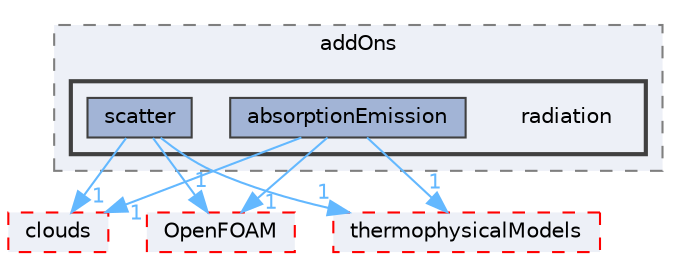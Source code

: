 digraph "src/lagrangian/intermediate/submodels/addOns/radiation"
{
 // LATEX_PDF_SIZE
  bgcolor="transparent";
  edge [fontname=Helvetica,fontsize=10,labelfontname=Helvetica,labelfontsize=10];
  node [fontname=Helvetica,fontsize=10,shape=box,height=0.2,width=0.4];
  compound=true
  subgraph clusterdir_ee148efb195d4501a874bc7e9d32d770 {
    graph [ bgcolor="#edf0f7", pencolor="grey50", label="addOns", fontname=Helvetica,fontsize=10 style="filled,dashed", URL="dir_ee148efb195d4501a874bc7e9d32d770.html",tooltip=""]
  subgraph clusterdir_3b87b9a19d3874062db082e47470462a {
    graph [ bgcolor="#edf0f7", pencolor="grey25", label="", fontname=Helvetica,fontsize=10 style="filled,bold", URL="dir_3b87b9a19d3874062db082e47470462a.html",tooltip=""]
    dir_3b87b9a19d3874062db082e47470462a [shape=plaintext, label="radiation"];
  dir_eaf37e5f208f8b3ae586d4c885a76612 [label="absorptionEmission", fillcolor="#a2b4d6", color="grey25", style="filled", URL="dir_eaf37e5f208f8b3ae586d4c885a76612.html",tooltip=""];
  dir_9a89880be55ace04ba80ad4c004ab738 [label="scatter", fillcolor="#a2b4d6", color="grey25", style="filled", URL="dir_9a89880be55ace04ba80ad4c004ab738.html",tooltip=""];
  }
  }
  dir_2778d089ec5c4f66810b11f753867003 [label="thermophysicalModels", fillcolor="#edf0f7", color="red", style="filled,dashed", URL="dir_2778d089ec5c4f66810b11f753867003.html",tooltip=""];
  dir_bdd630a78c14e3d279a2564e7964fc69 [label="clouds", fillcolor="#edf0f7", color="red", style="filled,dashed", URL="dir_bdd630a78c14e3d279a2564e7964fc69.html",tooltip=""];
  dir_c5473ff19b20e6ec4dfe5c310b3778a8 [label="OpenFOAM", fillcolor="#edf0f7", color="red", style="filled,dashed", URL="dir_c5473ff19b20e6ec4dfe5c310b3778a8.html",tooltip=""];
  dir_eaf37e5f208f8b3ae586d4c885a76612->dir_bdd630a78c14e3d279a2564e7964fc69 [headlabel="1", labeldistance=1.5 headhref="dir_000009_000508.html" href="dir_000009_000508.html" color="steelblue1" fontcolor="steelblue1"];
  dir_eaf37e5f208f8b3ae586d4c885a76612->dir_c5473ff19b20e6ec4dfe5c310b3778a8 [headlabel="1", labeldistance=1.5 headhref="dir_000009_002695.html" href="dir_000009_002695.html" color="steelblue1" fontcolor="steelblue1"];
  dir_eaf37e5f208f8b3ae586d4c885a76612->dir_2778d089ec5c4f66810b11f753867003 [headlabel="1", labeldistance=1.5 headhref="dir_000009_004022.html" href="dir_000009_004022.html" color="steelblue1" fontcolor="steelblue1"];
  dir_9a89880be55ace04ba80ad4c004ab738->dir_2778d089ec5c4f66810b11f753867003 [headlabel="1", labeldistance=1.5 headhref="dir_003426_004022.html" href="dir_003426_004022.html" color="steelblue1" fontcolor="steelblue1"];
  dir_9a89880be55ace04ba80ad4c004ab738->dir_bdd630a78c14e3d279a2564e7964fc69 [headlabel="1", labeldistance=1.5 headhref="dir_003426_000508.html" href="dir_003426_000508.html" color="steelblue1" fontcolor="steelblue1"];
  dir_9a89880be55ace04ba80ad4c004ab738->dir_c5473ff19b20e6ec4dfe5c310b3778a8 [headlabel="1", labeldistance=1.5 headhref="dir_003426_002695.html" href="dir_003426_002695.html" color="steelblue1" fontcolor="steelblue1"];
}
